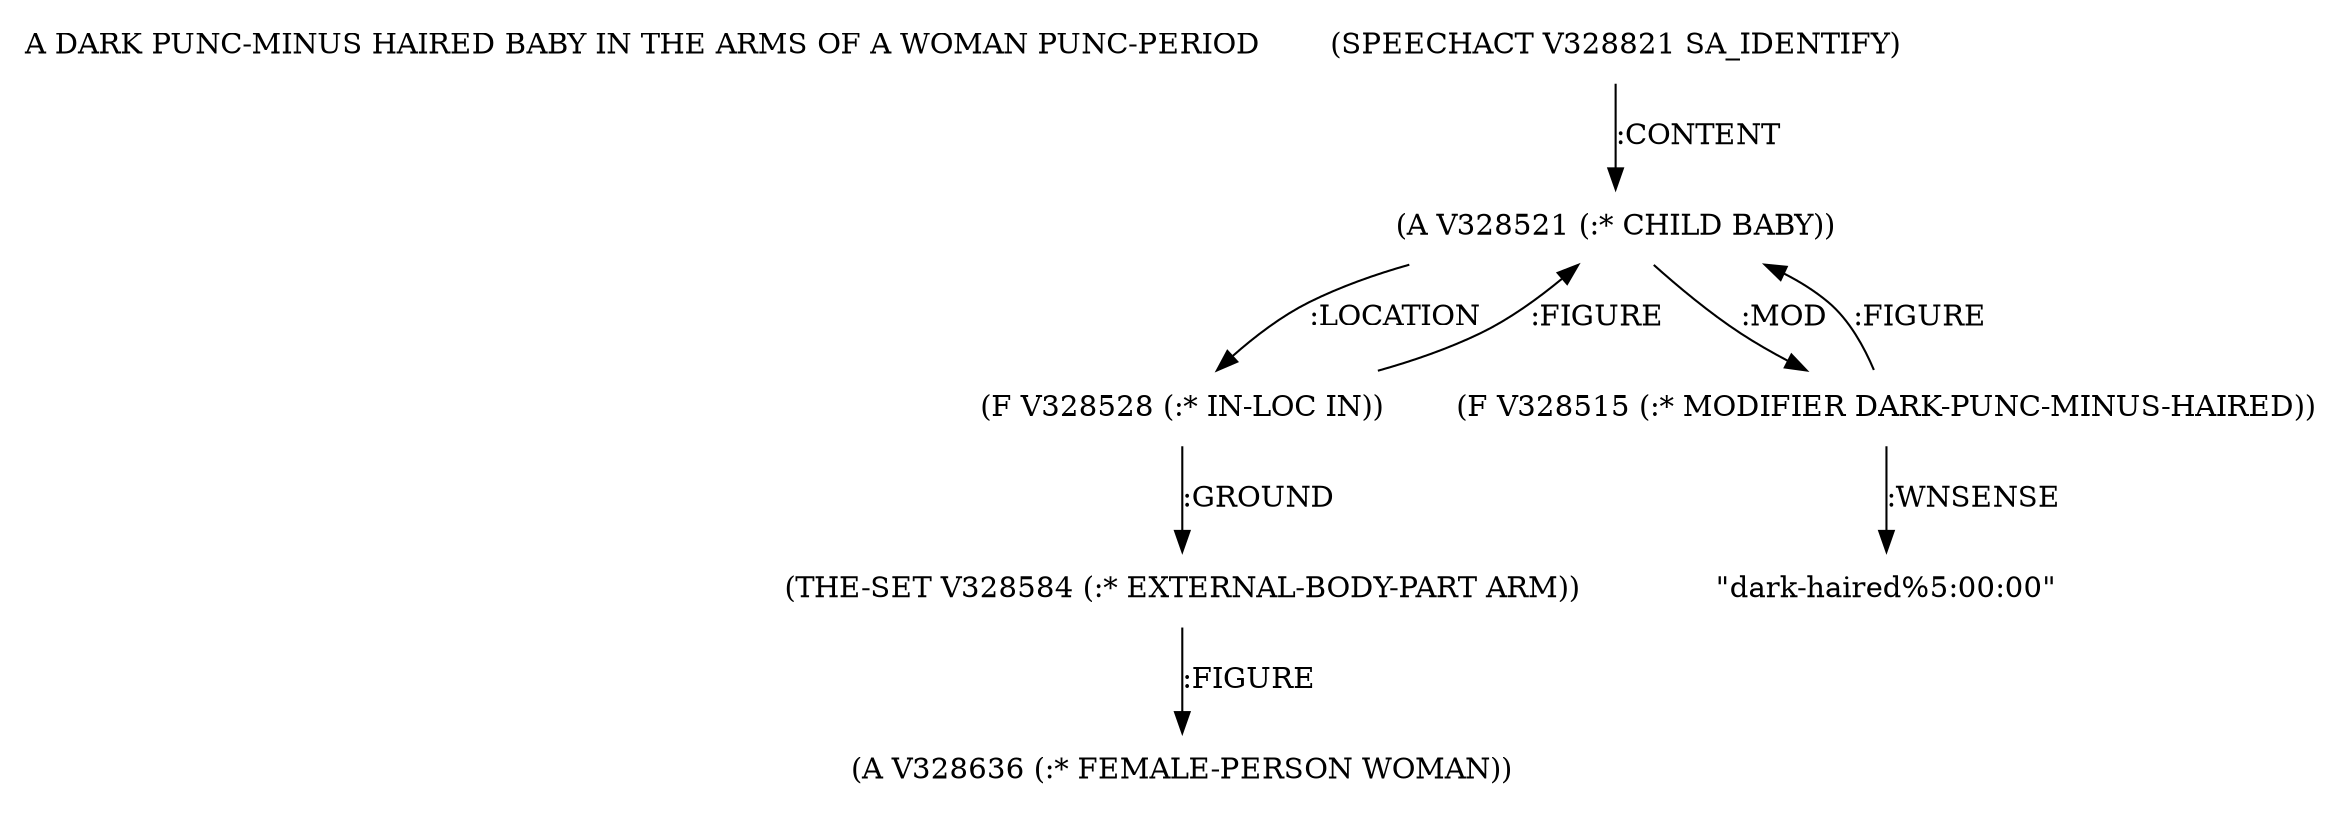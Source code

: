 digraph Terms {
  node [shape=none]
  "A DARK PUNC-MINUS HAIRED BABY IN THE ARMS OF A WOMAN PUNC-PERIOD"
  "V328821" [label="(SPEECHACT V328821 SA_IDENTIFY)"]
  "V328821" -> "V328521" [label=":CONTENT"]
  "V328521" [label="(A V328521 (:* CHILD BABY))"]
  "V328521" -> "V328528" [label=":LOCATION"]
  "V328521" -> "V328515" [label=":MOD"]
  "V328515" [label="(F V328515 (:* MODIFIER DARK-PUNC-MINUS-HAIRED))"]
  "V328515" -> "V328521" [label=":FIGURE"]
  "V328515" -> "NT329026" [label=":WNSENSE"]
  "NT329026" [label="\"dark-haired%5:00:00\""]
  "V328528" [label="(F V328528 (:* IN-LOC IN))"]
  "V328528" -> "V328584" [label=":GROUND"]
  "V328528" -> "V328521" [label=":FIGURE"]
  "V328584" [label="(THE-SET V328584 (:* EXTERNAL-BODY-PART ARM))"]
  "V328584" -> "V328636" [label=":FIGURE"]
  "V328636" [label="(A V328636 (:* FEMALE-PERSON WOMAN))"]
}
